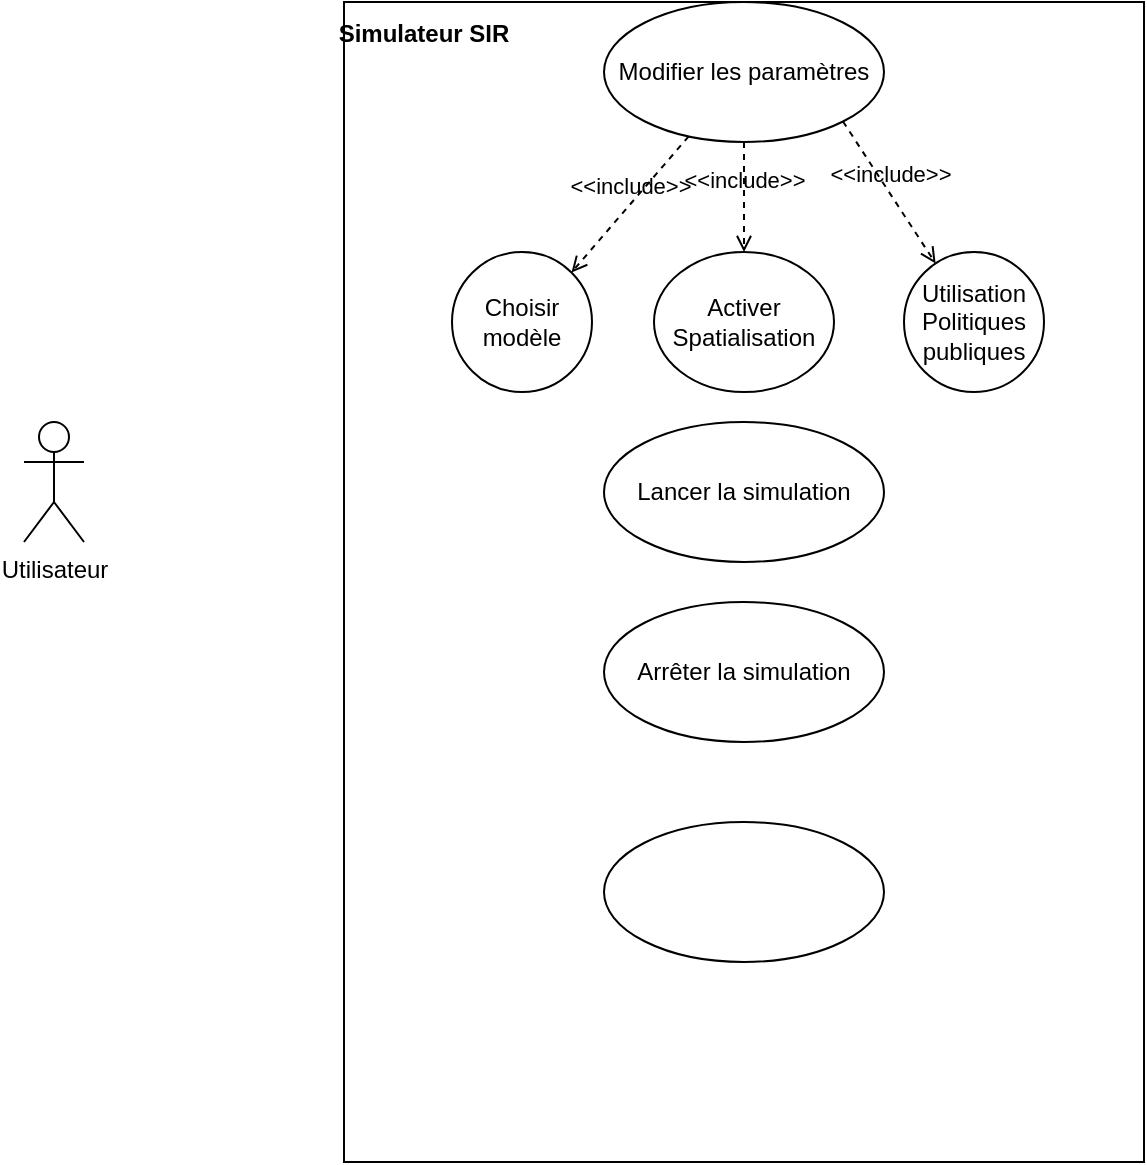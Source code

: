 <mxfile version="13.10.9" type="github"><diagram id="1Q1EzocZoEp-LrVJWuE1" name="Page-1"><mxGraphModel dx="1422" dy="739" grid="1" gridSize="10" guides="1" tooltips="1" connect="1" arrows="1" fold="1" page="1" pageScale="1" pageWidth="827" pageHeight="1169" math="0" shadow="0"><root><mxCell id="0"/><mxCell id="1" parent="0"/><mxCell id="UxCLgTN9e_x0eoLWRBKl-1" value="Utilisateur" style="shape=umlActor;verticalLabelPosition=bottom;verticalAlign=top;html=1;outlineConnect=0;" vertex="1" parent="1"><mxGeometry x="130" y="280" width="30" height="60" as="geometry"/></mxCell><mxCell id="UxCLgTN9e_x0eoLWRBKl-5" value="" style="rounded=0;whiteSpace=wrap;html=1;" vertex="1" parent="1"><mxGeometry x="290" y="70" width="400" height="580" as="geometry"/></mxCell><mxCell id="UxCLgTN9e_x0eoLWRBKl-9" value="Modifier les paramètres" style="ellipse;whiteSpace=wrap;html=1;" vertex="1" parent="1"><mxGeometry x="420" y="70" width="140" height="70" as="geometry"/></mxCell><mxCell id="UxCLgTN9e_x0eoLWRBKl-10" value="Lancer la simulation" style="ellipse;whiteSpace=wrap;html=1;" vertex="1" parent="1"><mxGeometry x="420" y="280" width="140" height="70" as="geometry"/></mxCell><mxCell id="UxCLgTN9e_x0eoLWRBKl-11" value="Arrêter la simulation" style="ellipse;whiteSpace=wrap;html=1;" vertex="1" parent="1"><mxGeometry x="420" y="370" width="140" height="70" as="geometry"/></mxCell><mxCell id="UxCLgTN9e_x0eoLWRBKl-12" value="" style="ellipse;whiteSpace=wrap;html=1;" vertex="1" parent="1"><mxGeometry x="420" y="480" width="140" height="70" as="geometry"/></mxCell><mxCell id="UxCLgTN9e_x0eoLWRBKl-13" value="Simulateur SIR" style="text;align=center;fontStyle=1;verticalAlign=middle;spacingLeft=3;spacingRight=3;strokeColor=none;rotatable=0;points=[[0,0.5],[1,0.5]];portConstraint=eastwest;" vertex="1" parent="1"><mxGeometry x="290" y="70" width="80" height="30" as="geometry"/></mxCell><mxCell id="UxCLgTN9e_x0eoLWRBKl-17" value="Choisir modèle " style="ellipse;whiteSpace=wrap;html=1;" vertex="1" parent="1"><mxGeometry x="344" y="195" width="70" height="70" as="geometry"/></mxCell><mxCell id="UxCLgTN9e_x0eoLWRBKl-19" value="Activer Spatialisation" style="ellipse;whiteSpace=wrap;html=1;" vertex="1" parent="1"><mxGeometry x="445" y="195" width="90" height="70" as="geometry"/></mxCell><mxCell id="UxCLgTN9e_x0eoLWRBKl-20" value="Utilisation Politiques publiques" style="ellipse;whiteSpace=wrap;html=1;" vertex="1" parent="1"><mxGeometry x="570" y="195" width="70" height="70" as="geometry"/></mxCell><mxCell id="UxCLgTN9e_x0eoLWRBKl-21" value="&amp;lt;&amp;lt;include&amp;gt;&amp;gt;" style="edgeStyle=none;html=1;endArrow=open;verticalAlign=bottom;dashed=1;labelBackgroundColor=none;entryX=1;entryY=0;entryDx=0;entryDy=0;" edge="1" parent="1" source="UxCLgTN9e_x0eoLWRBKl-9" target="UxCLgTN9e_x0eoLWRBKl-17"><mxGeometry width="160" relative="1" as="geometry"><mxPoint x="130" y="380" as="sourcePoint"/><mxPoint x="290" y="380" as="targetPoint"/></mxGeometry></mxCell><mxCell id="UxCLgTN9e_x0eoLWRBKl-22" value="&amp;lt;&amp;lt;include&amp;gt;&amp;gt;" style="edgeStyle=none;html=1;endArrow=open;verticalAlign=bottom;dashed=1;labelBackgroundColor=none;exitX=0.5;exitY=1;exitDx=0;exitDy=0;" edge="1" parent="1" source="UxCLgTN9e_x0eoLWRBKl-9" target="UxCLgTN9e_x0eoLWRBKl-19"><mxGeometry width="160" relative="1" as="geometry"><mxPoint x="90" y="460" as="sourcePoint"/><mxPoint x="250" y="460" as="targetPoint"/></mxGeometry></mxCell><mxCell id="UxCLgTN9e_x0eoLWRBKl-23" value="&amp;lt;&amp;lt;include&amp;gt;&amp;gt;" style="edgeStyle=none;html=1;endArrow=open;verticalAlign=bottom;dashed=1;labelBackgroundColor=none;exitX=1;exitY=1;exitDx=0;exitDy=0;" edge="1" parent="1" source="UxCLgTN9e_x0eoLWRBKl-9" target="UxCLgTN9e_x0eoLWRBKl-20"><mxGeometry width="160" relative="1" as="geometry"><mxPoint x="130" y="380" as="sourcePoint"/><mxPoint x="290" y="380" as="targetPoint"/></mxGeometry></mxCell></root></mxGraphModel></diagram></mxfile>